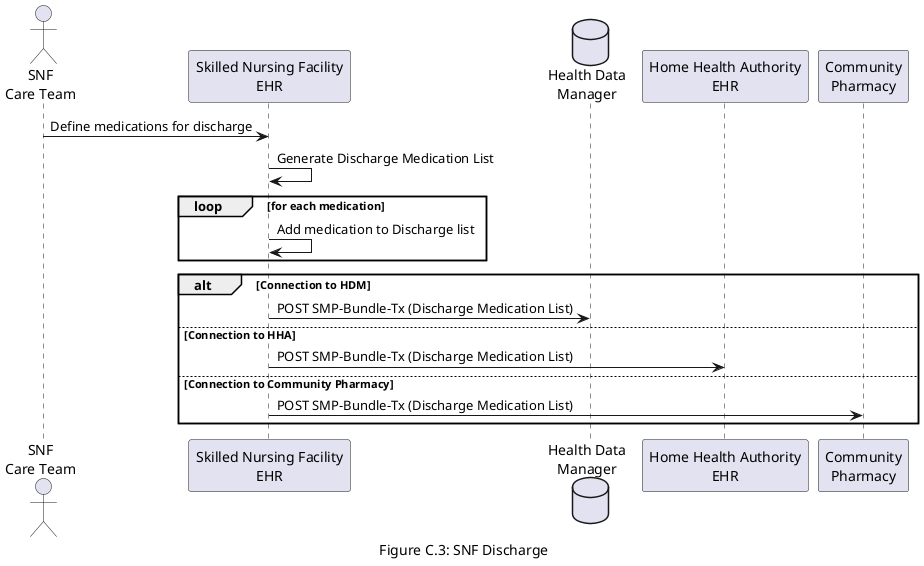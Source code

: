 @startuml
skinparam responseMessageBelowArrow true


actor "SNF\nCare Team" as CT
participant "Skilled Nursing Facility\nEHR" as SNF
database "Health Data\nManager" as HDM
participant "Home Health Authority\nEHR" as HHA
participant "Community\nPharmacy" as CP

CT -> SNF: Define medications for discharge
SNF -> SNF: Generate Discharge Medication List
  loop for each medication
    SNF -> SNF: Add medication to Discharge list
  end

alt Connection to HDM
    SNF -> HDM: POST SMP-Bundle-Tx (Discharge Medication List)

else Connection to HHA
    SNF -> HHA: POST SMP-Bundle-Tx (Discharge Medication List)

else Connection to Community Pharmacy
    SNF -> CP: POST SMP-Bundle-Tx (Discharge Medication List)
end

caption Figure C.3: SNF Discharge
@enduml